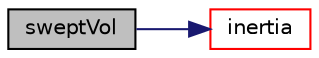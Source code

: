 digraph "sweptVol"
{
  bgcolor="transparent";
  edge [fontname="Helvetica",fontsize="10",labelfontname="Helvetica",labelfontsize="10"];
  node [fontname="Helvetica",fontsize="10",shape=record];
  rankdir="LR";
  Node1 [label="sweptVol",height=0.2,width=0.4,color="black", fillcolor="grey75", style="filled", fontcolor="black"];
  Node1 -> Node2 [color="midnightblue",fontsize="10",style="solid",fontname="Helvetica"];
  Node2 [label="inertia",height=0.2,width=0.4,color="red",URL="$a02753.html#aa307241f81532ab388b38dd7d61f8796",tooltip="Return the inertia tensor, with optional reference. "];
}
